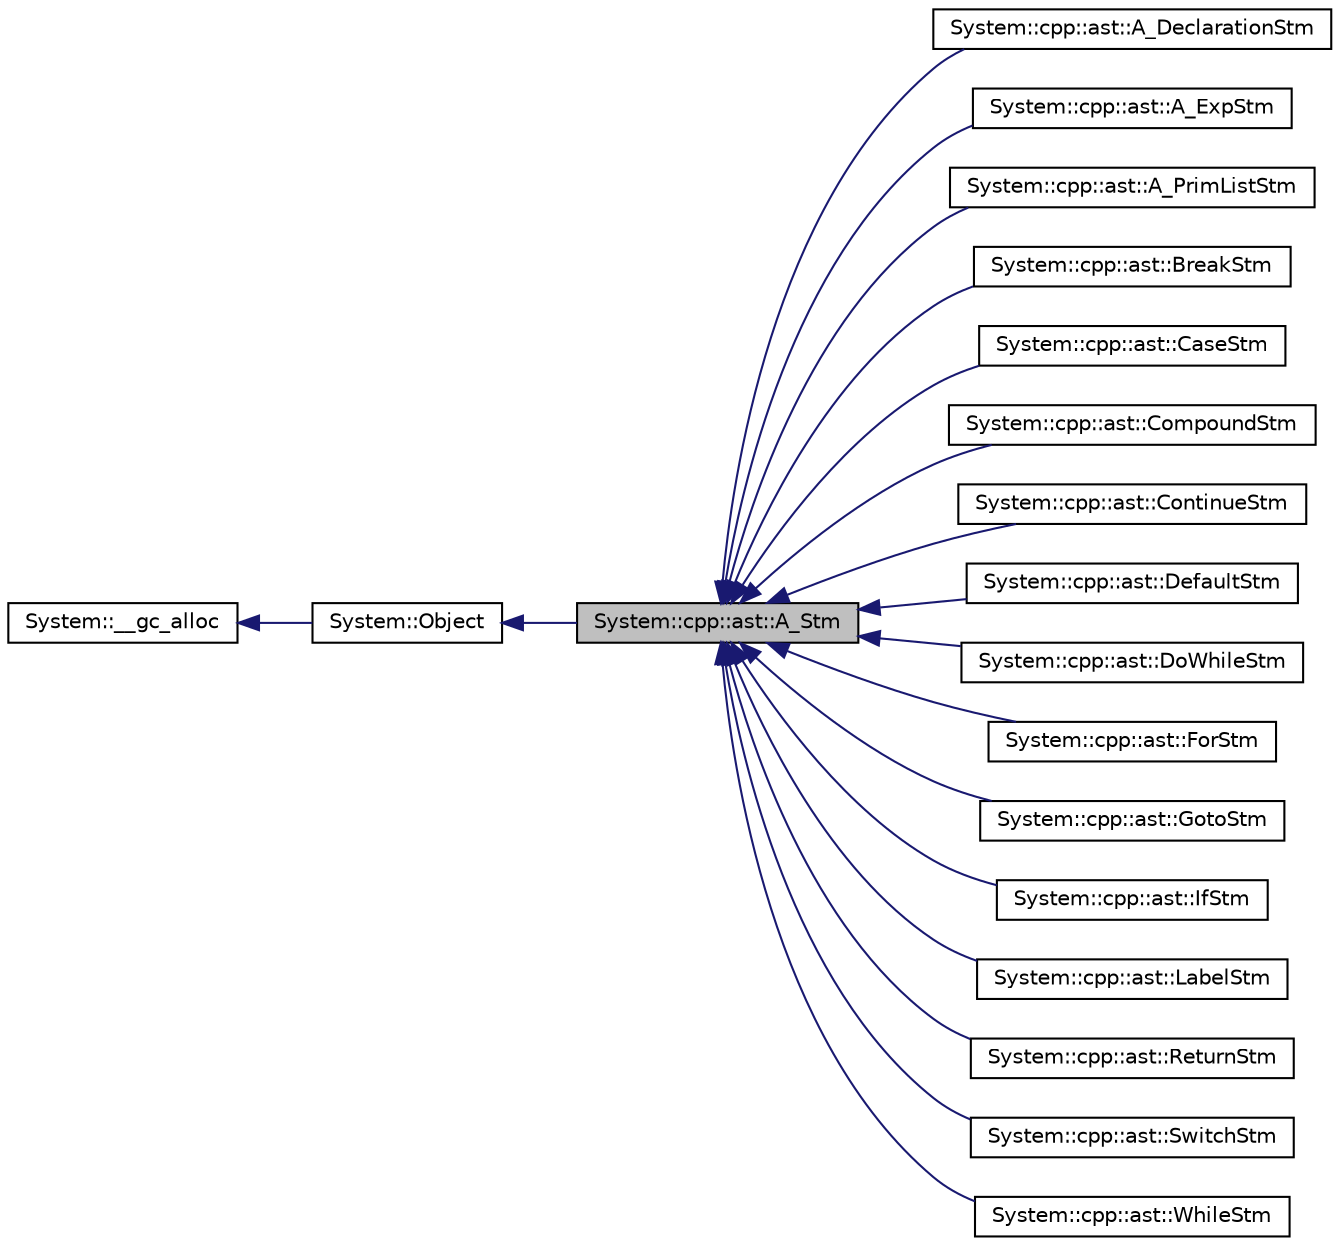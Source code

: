 digraph G
{
  edge [fontname="Helvetica",fontsize="10",labelfontname="Helvetica",labelfontsize="10"];
  node [fontname="Helvetica",fontsize="10",shape=record];
  rankdir="LR";
  Node1 [label="System::cpp::ast::A_Stm",height=0.2,width=0.4,color="black", fillcolor="grey75", style="filled" fontcolor="black"];
  Node2 -> Node1 [dir="back",color="midnightblue",fontsize="10",style="solid",fontname="Helvetica"];
  Node2 [label="System::Object",height=0.2,width=0.4,color="black", fillcolor="white", style="filled",URL="$class_system_1_1_object.html"];
  Node3 -> Node2 [dir="back",color="midnightblue",fontsize="10",style="solid",fontname="Helvetica"];
  Node3 [label="System::__gc_alloc",height=0.2,width=0.4,color="black", fillcolor="white", style="filled",URL="$class_system_1_1____gc__alloc.html"];
  Node1 -> Node4 [dir="back",color="midnightblue",fontsize="10",style="solid",fontname="Helvetica"];
  Node4 [label="System::cpp::ast::A_DeclarationStm",height=0.2,width=0.4,color="black", fillcolor="white", style="filled",URL="$class_system_1_1cpp_1_1ast_1_1_a___declaration_stm.html"];
  Node1 -> Node5 [dir="back",color="midnightblue",fontsize="10",style="solid",fontname="Helvetica"];
  Node5 [label="System::cpp::ast::A_ExpStm",height=0.2,width=0.4,color="black", fillcolor="white", style="filled",URL="$class_system_1_1cpp_1_1ast_1_1_a___exp_stm.html"];
  Node1 -> Node6 [dir="back",color="midnightblue",fontsize="10",style="solid",fontname="Helvetica"];
  Node6 [label="System::cpp::ast::A_PrimListStm",height=0.2,width=0.4,color="black", fillcolor="white", style="filled",URL="$class_system_1_1cpp_1_1ast_1_1_a___prim_list_stm.html"];
  Node1 -> Node7 [dir="back",color="midnightblue",fontsize="10",style="solid",fontname="Helvetica"];
  Node7 [label="System::cpp::ast::BreakStm",height=0.2,width=0.4,color="black", fillcolor="white", style="filled",URL="$class_system_1_1cpp_1_1ast_1_1_break_stm.html"];
  Node1 -> Node8 [dir="back",color="midnightblue",fontsize="10",style="solid",fontname="Helvetica"];
  Node8 [label="System::cpp::ast::CaseStm",height=0.2,width=0.4,color="black", fillcolor="white", style="filled",URL="$class_system_1_1cpp_1_1ast_1_1_case_stm.html"];
  Node1 -> Node9 [dir="back",color="midnightblue",fontsize="10",style="solid",fontname="Helvetica"];
  Node9 [label="System::cpp::ast::CompoundStm",height=0.2,width=0.4,color="black", fillcolor="white", style="filled",URL="$class_system_1_1cpp_1_1ast_1_1_compound_stm.html"];
  Node1 -> Node10 [dir="back",color="midnightblue",fontsize="10",style="solid",fontname="Helvetica"];
  Node10 [label="System::cpp::ast::ContinueStm",height=0.2,width=0.4,color="black", fillcolor="white", style="filled",URL="$class_system_1_1cpp_1_1ast_1_1_continue_stm.html"];
  Node1 -> Node11 [dir="back",color="midnightblue",fontsize="10",style="solid",fontname="Helvetica"];
  Node11 [label="System::cpp::ast::DefaultStm",height=0.2,width=0.4,color="black", fillcolor="white", style="filled",URL="$class_system_1_1cpp_1_1ast_1_1_default_stm.html"];
  Node1 -> Node12 [dir="back",color="midnightblue",fontsize="10",style="solid",fontname="Helvetica"];
  Node12 [label="System::cpp::ast::DoWhileStm",height=0.2,width=0.4,color="black", fillcolor="white", style="filled",URL="$class_system_1_1cpp_1_1ast_1_1_do_while_stm.html"];
  Node1 -> Node13 [dir="back",color="midnightblue",fontsize="10",style="solid",fontname="Helvetica"];
  Node13 [label="System::cpp::ast::ForStm",height=0.2,width=0.4,color="black", fillcolor="white", style="filled",URL="$class_system_1_1cpp_1_1ast_1_1_for_stm.html"];
  Node1 -> Node14 [dir="back",color="midnightblue",fontsize="10",style="solid",fontname="Helvetica"];
  Node14 [label="System::cpp::ast::GotoStm",height=0.2,width=0.4,color="black", fillcolor="white", style="filled",URL="$class_system_1_1cpp_1_1ast_1_1_goto_stm.html"];
  Node1 -> Node15 [dir="back",color="midnightblue",fontsize="10",style="solid",fontname="Helvetica"];
  Node15 [label="System::cpp::ast::IfStm",height=0.2,width=0.4,color="black", fillcolor="white", style="filled",URL="$class_system_1_1cpp_1_1ast_1_1_if_stm.html"];
  Node1 -> Node16 [dir="back",color="midnightblue",fontsize="10",style="solid",fontname="Helvetica"];
  Node16 [label="System::cpp::ast::LabelStm",height=0.2,width=0.4,color="black", fillcolor="white", style="filled",URL="$class_system_1_1cpp_1_1ast_1_1_label_stm.html"];
  Node1 -> Node17 [dir="back",color="midnightblue",fontsize="10",style="solid",fontname="Helvetica"];
  Node17 [label="System::cpp::ast::ReturnStm",height=0.2,width=0.4,color="black", fillcolor="white", style="filled",URL="$class_system_1_1cpp_1_1ast_1_1_return_stm.html"];
  Node1 -> Node18 [dir="back",color="midnightblue",fontsize="10",style="solid",fontname="Helvetica"];
  Node18 [label="System::cpp::ast::SwitchStm",height=0.2,width=0.4,color="black", fillcolor="white", style="filled",URL="$class_system_1_1cpp_1_1ast_1_1_switch_stm.html"];
  Node1 -> Node19 [dir="back",color="midnightblue",fontsize="10",style="solid",fontname="Helvetica"];
  Node19 [label="System::cpp::ast::WhileStm",height=0.2,width=0.4,color="black", fillcolor="white", style="filled",URL="$class_system_1_1cpp_1_1ast_1_1_while_stm.html"];
}
